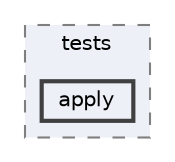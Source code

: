 digraph "env/lib/python3.12/site-packages/pandas/tests/apply"
{
 // LATEX_PDF_SIZE
  bgcolor="transparent";
  edge [fontname=Helvetica,fontsize=10,labelfontname=Helvetica,labelfontsize=10];
  node [fontname=Helvetica,fontsize=10,shape=box,height=0.2,width=0.4];
  compound=true
  subgraph clusterdir_91871cae130114fea1adc38d91e4f59c {
    graph [ bgcolor="#edf0f7", pencolor="grey50", label="tests", fontname=Helvetica,fontsize=10 style="filled,dashed", URL="dir_91871cae130114fea1adc38d91e4f59c.html",tooltip=""]
  dir_fbed591c61fc871dfe8944925abbc207 [label="apply", fillcolor="#edf0f7", color="grey25", style="filled,bold", URL="dir_fbed591c61fc871dfe8944925abbc207.html",tooltip=""];
  }
}
